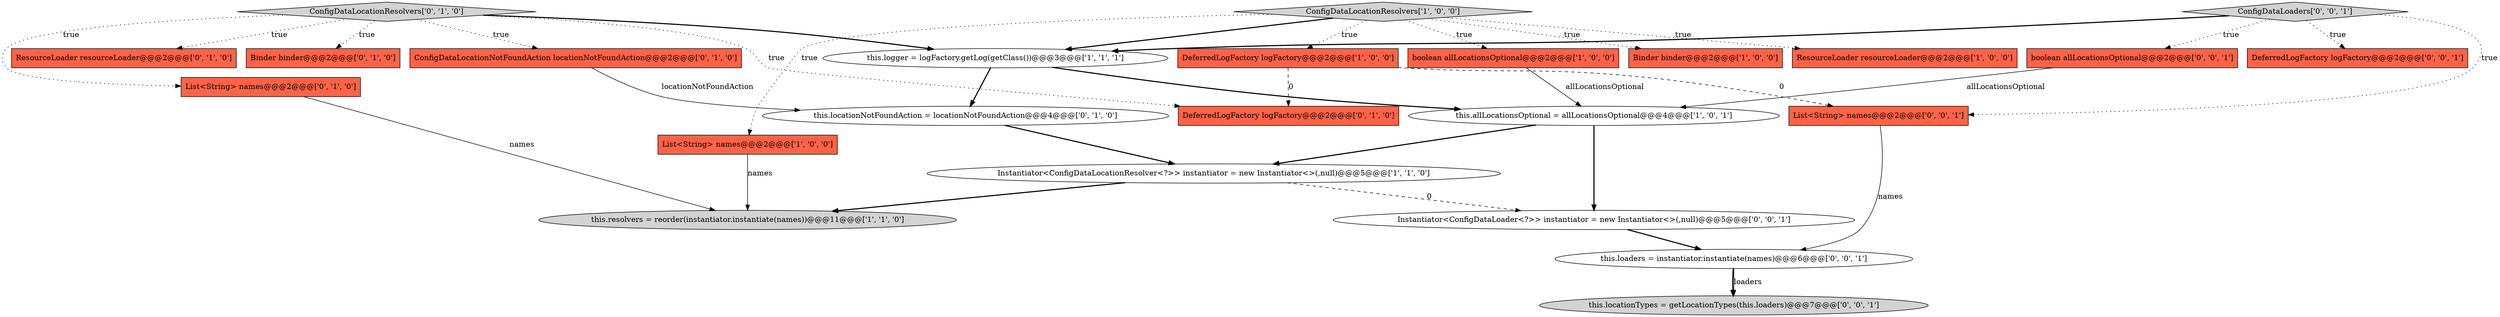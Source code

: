 digraph {
14 [style = filled, label = "ConfigDataLocationResolvers['0', '1', '0']", fillcolor = lightgray, shape = diamond image = "AAA0AAABBB2BBB"];
23 [style = filled, label = "List<String> names@@@2@@@['0', '0', '1']", fillcolor = tomato, shape = box image = "AAA0AAABBB3BBB"];
5 [style = filled, label = "this.allLocationsOptional = allLocationsOptional@@@4@@@['1', '0', '1']", fillcolor = white, shape = ellipse image = "AAA0AAABBB1BBB"];
1 [style = filled, label = "List<String> names@@@2@@@['1', '0', '0']", fillcolor = tomato, shape = box image = "AAA0AAABBB1BBB"];
15 [style = filled, label = "ResourceLoader resourceLoader@@@2@@@['0', '1', '0']", fillcolor = tomato, shape = box image = "AAA0AAABBB2BBB"];
11 [style = filled, label = "Binder binder@@@2@@@['0', '1', '0']", fillcolor = tomato, shape = box image = "AAA0AAABBB2BBB"];
21 [style = filled, label = "this.loaders = instantiator.instantiate(names)@@@6@@@['0', '0', '1']", fillcolor = white, shape = ellipse image = "AAA0AAABBB3BBB"];
6 [style = filled, label = "Instantiator<ConfigDataLocationResolver<?>> instantiator = new Instantiator<>(,null)@@@5@@@['1', '1', '0']", fillcolor = white, shape = ellipse image = "AAA0AAABBB1BBB"];
17 [style = filled, label = "this.locationTypes = getLocationTypes(this.loaders)@@@7@@@['0', '0', '1']", fillcolor = lightgray, shape = ellipse image = "AAA0AAABBB3BBB"];
19 [style = filled, label = "boolean allLocationsOptional@@@2@@@['0', '0', '1']", fillcolor = tomato, shape = box image = "AAA0AAABBB3BBB"];
13 [style = filled, label = "List<String> names@@@2@@@['0', '1', '0']", fillcolor = tomato, shape = box image = "AAA0AAABBB2BBB"];
4 [style = filled, label = "DeferredLogFactory logFactory@@@2@@@['1', '0', '0']", fillcolor = tomato, shape = box image = "AAA1AAABBB1BBB"];
7 [style = filled, label = "ConfigDataLocationResolvers['1', '0', '0']", fillcolor = lightgray, shape = diamond image = "AAA0AAABBB1BBB"];
10 [style = filled, label = "ConfigDataLocationNotFoundAction locationNotFoundAction@@@2@@@['0', '1', '0']", fillcolor = tomato, shape = box image = "AAA0AAABBB2BBB"];
2 [style = filled, label = "Binder binder@@@2@@@['1', '0', '0']", fillcolor = tomato, shape = box image = "AAA0AAABBB1BBB"];
9 [style = filled, label = "this.resolvers = reorder(instantiator.instantiate(names))@@@11@@@['1', '1', '0']", fillcolor = lightgray, shape = ellipse image = "AAA0AAABBB1BBB"];
16 [style = filled, label = "DeferredLogFactory logFactory@@@2@@@['0', '1', '0']", fillcolor = tomato, shape = box image = "AAA1AAABBB2BBB"];
3 [style = filled, label = "ResourceLoader resourceLoader@@@2@@@['1', '0', '0']", fillcolor = tomato, shape = box image = "AAA0AAABBB1BBB"];
12 [style = filled, label = "this.locationNotFoundAction = locationNotFoundAction@@@4@@@['0', '1', '0']", fillcolor = white, shape = ellipse image = "AAA0AAABBB2BBB"];
18 [style = filled, label = "ConfigDataLoaders['0', '0', '1']", fillcolor = lightgray, shape = diamond image = "AAA0AAABBB3BBB"];
8 [style = filled, label = "this.logger = logFactory.getLog(getClass())@@@3@@@['1', '1', '1']", fillcolor = white, shape = ellipse image = "AAA0AAABBB1BBB"];
20 [style = filled, label = "DeferredLogFactory logFactory@@@2@@@['0', '0', '1']", fillcolor = tomato, shape = box image = "AAA0AAABBB3BBB"];
22 [style = filled, label = "Instantiator<ConfigDataLoader<?>> instantiator = new Instantiator<>(,null)@@@5@@@['0', '0', '1']", fillcolor = white, shape = ellipse image = "AAA0AAABBB3BBB"];
0 [style = filled, label = "boolean allLocationsOptional@@@2@@@['1', '0', '0']", fillcolor = tomato, shape = box image = "AAA0AAABBB1BBB"];
7->2 [style = dotted, label="true"];
4->16 [style = dashed, label="0"];
23->21 [style = solid, label="names"];
18->19 [style = dotted, label="true"];
22->21 [style = bold, label=""];
18->20 [style = dotted, label="true"];
7->0 [style = dotted, label="true"];
7->8 [style = bold, label=""];
12->6 [style = bold, label=""];
14->10 [style = dotted, label="true"];
14->13 [style = dotted, label="true"];
6->22 [style = dashed, label="0"];
14->16 [style = dotted, label="true"];
14->15 [style = dotted, label="true"];
5->6 [style = bold, label=""];
8->5 [style = bold, label=""];
7->3 [style = dotted, label="true"];
7->4 [style = dotted, label="true"];
1->9 [style = solid, label="names"];
14->11 [style = dotted, label="true"];
10->12 [style = solid, label="locationNotFoundAction"];
14->8 [style = bold, label=""];
13->9 [style = solid, label="names"];
18->8 [style = bold, label=""];
6->9 [style = bold, label=""];
0->5 [style = solid, label="allLocationsOptional"];
19->5 [style = solid, label="allLocationsOptional"];
7->1 [style = dotted, label="true"];
5->22 [style = bold, label=""];
4->23 [style = dashed, label="0"];
21->17 [style = bold, label=""];
21->17 [style = solid, label="loaders"];
8->12 [style = bold, label=""];
18->23 [style = dotted, label="true"];
}
